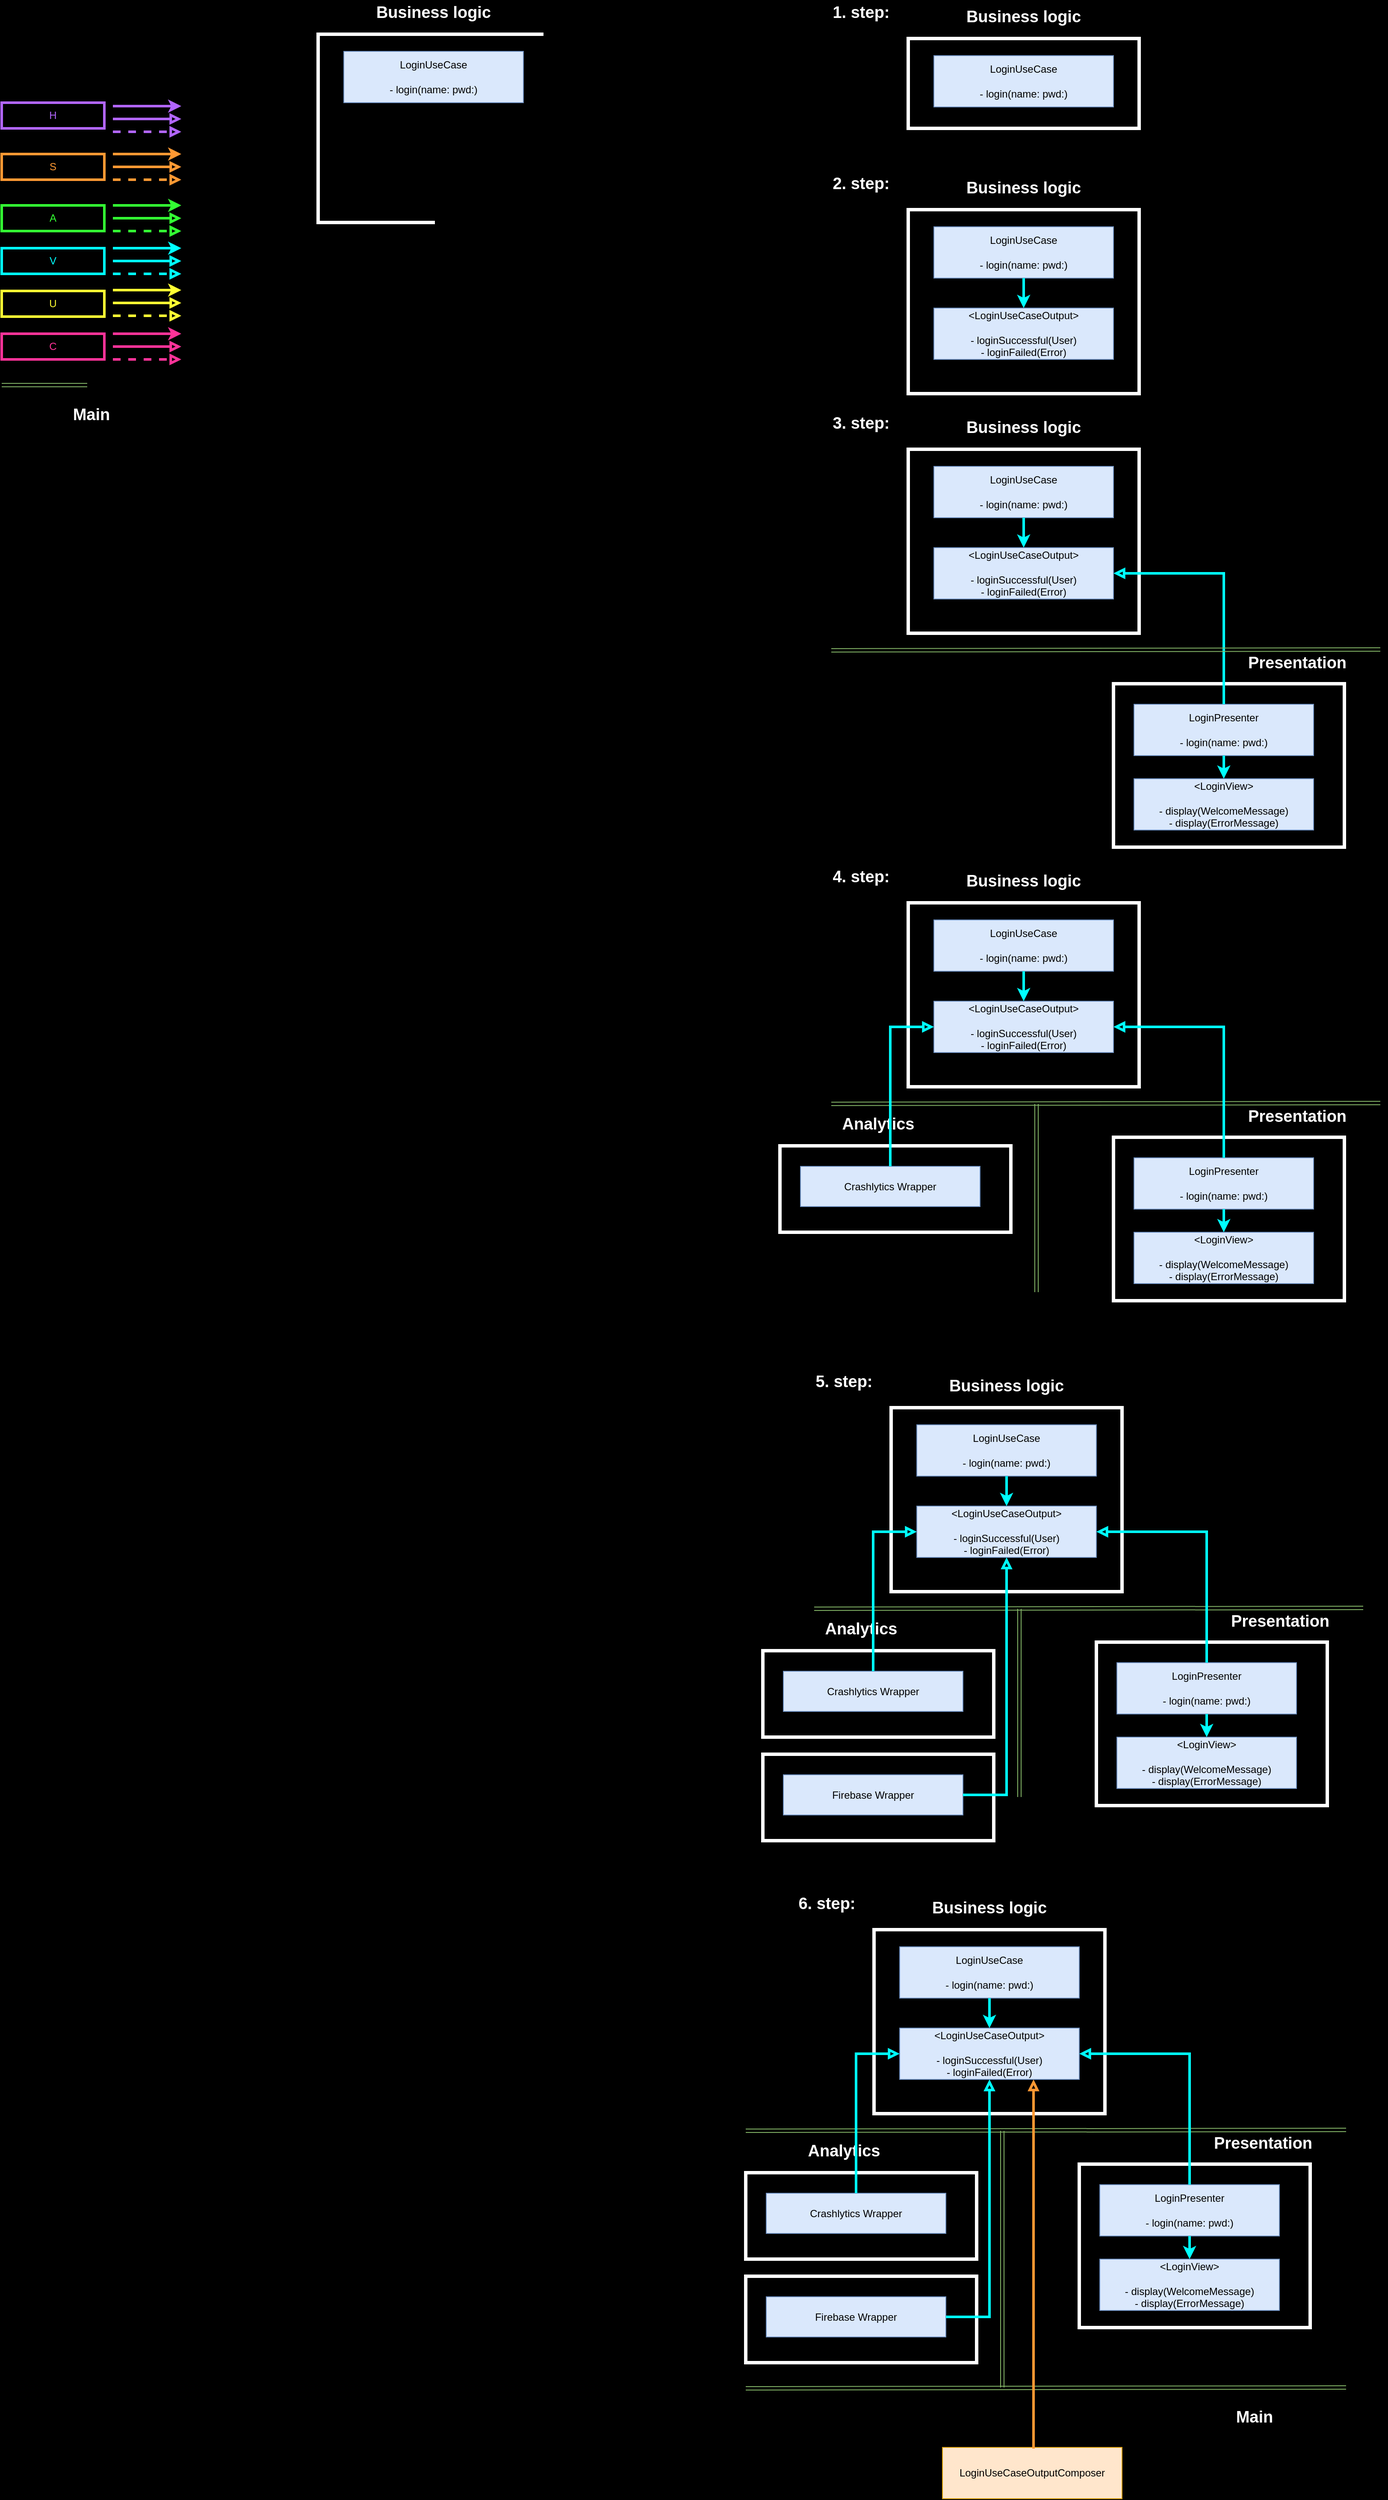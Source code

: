 <mxfile version="21.2.8" type="device">
  <diagram name="Page-1" id="p9Xr8Bs5RavKunQcJeHk">
    <mxGraphModel dx="1114" dy="824" grid="1" gridSize="10" guides="1" tooltips="1" connect="1" arrows="1" fold="1" page="1" pageScale="1" pageWidth="827" pageHeight="1169" background="#000000" math="0" shadow="0">
      <root>
        <mxCell id="0" />
        <mxCell id="1" parent="0" />
        <mxCell id="gak6R53uiBGcrEp-8AcX-33" value="" style="whiteSpace=wrap;html=1;fillColor=none;strokeWidth=4;perimeterSpacing=4;strokeColor=#FFFFFF;" vertex="1" parent="1">
          <mxGeometry x="1310" y="839" width="270" height="191" as="geometry" />
        </mxCell>
        <mxCell id="gak6R53uiBGcrEp-8AcX-6" value="" style="whiteSpace=wrap;html=1;fillColor=none;strokeWidth=4;perimeterSpacing=4;strokeColor=#FFFFFF;" vertex="1" parent="1">
          <mxGeometry x="380" y="80" width="270" height="220" as="geometry" />
        </mxCell>
        <mxCell id="S1yOB-N_xLEekHiNZMVO-1" value="&lt;font color=&quot;#33ff33&quot;&gt;A&lt;/font&gt;" style="rounded=0;whiteSpace=wrap;html=1;fillColor=none;strokeWidth=3;strokeColor=#33FF33;" parent="1" vertex="1">
          <mxGeometry x="10" y="280" width="120" height="30" as="geometry" />
        </mxCell>
        <mxCell id="S1yOB-N_xLEekHiNZMVO-2" value="&lt;font&gt;H&lt;/font&gt;" style="rounded=0;whiteSpace=wrap;html=1;fillColor=none;strokeWidth=3;strokeColor=#B266FF;fontColor=#B266FF;" parent="1" vertex="1">
          <mxGeometry x="10" y="160" width="120" height="30" as="geometry" />
        </mxCell>
        <mxCell id="S1yOB-N_xLEekHiNZMVO-3" value="&lt;font&gt;S&lt;/font&gt;" style="rounded=0;whiteSpace=wrap;html=1;fillColor=none;strokeWidth=3;strokeColor=#FF9933;fontColor=#FF9933;" parent="1" vertex="1">
          <mxGeometry x="10" y="220" width="120" height="30" as="geometry" />
        </mxCell>
        <mxCell id="S1yOB-N_xLEekHiNZMVO-4" value="&lt;font&gt;V&lt;/font&gt;" style="rounded=0;whiteSpace=wrap;html=1;fillColor=none;strokeWidth=3;strokeColor=#00FFFF;fontColor=#00FFFF;" parent="1" vertex="1">
          <mxGeometry x="10" y="330" width="120" height="30" as="geometry" />
        </mxCell>
        <mxCell id="S1yOB-N_xLEekHiNZMVO-5" value="&lt;font color=&quot;#ffff33&quot;&gt;U&lt;/font&gt;" style="rounded=0;whiteSpace=wrap;html=1;fillColor=none;strokeWidth=3;strokeColor=#FFFF33;fontColor=#00FFFF;" parent="1" vertex="1">
          <mxGeometry x="10" y="380" width="120" height="30" as="geometry" />
        </mxCell>
        <mxCell id="S1yOB-N_xLEekHiNZMVO-6" value="&lt;font color=&quot;#ff3399&quot;&gt;C&lt;/font&gt;" style="rounded=0;whiteSpace=wrap;html=1;fillColor=none;strokeWidth=3;strokeColor=#FF3399;fontColor=#00FFFF;" parent="1" vertex="1">
          <mxGeometry x="10" y="430" width="120" height="30" as="geometry" />
        </mxCell>
        <mxCell id="S1yOB-N_xLEekHiNZMVO-7" style="edgeStyle=orthogonalEdgeStyle;rounded=0;orthogonalLoop=1;jettySize=auto;html=1;entryX=0;entryY=0.5;entryDx=0;entryDy=0;strokeColor=#B266FF;strokeWidth=3;" parent="1" edge="1">
          <mxGeometry relative="1" as="geometry">
            <mxPoint x="140" y="164" as="sourcePoint" />
            <mxPoint x="220" y="164" as="targetPoint" />
          </mxGeometry>
        </mxCell>
        <mxCell id="S1yOB-N_xLEekHiNZMVO-8" style="edgeStyle=orthogonalEdgeStyle;rounded=0;orthogonalLoop=1;jettySize=auto;html=1;entryX=0;entryY=0.5;entryDx=0;entryDy=0;strokeColor=#B266FF;strokeWidth=3;endArrow=block;endFill=0;" parent="1" edge="1">
          <mxGeometry relative="1" as="geometry">
            <mxPoint x="140" y="179" as="sourcePoint" />
            <mxPoint x="220" y="179" as="targetPoint" />
          </mxGeometry>
        </mxCell>
        <mxCell id="S1yOB-N_xLEekHiNZMVO-9" style="edgeStyle=orthogonalEdgeStyle;rounded=0;orthogonalLoop=1;jettySize=auto;html=1;entryX=0;entryY=0.5;entryDx=0;entryDy=0;strokeColor=#B266FF;strokeWidth=3;endArrow=block;endFill=0;dashed=1;" parent="1" edge="1">
          <mxGeometry relative="1" as="geometry">
            <mxPoint x="140" y="194" as="sourcePoint" />
            <mxPoint x="220" y="194" as="targetPoint" />
          </mxGeometry>
        </mxCell>
        <mxCell id="S1yOB-N_xLEekHiNZMVO-10" style="edgeStyle=orthogonalEdgeStyle;rounded=0;orthogonalLoop=1;jettySize=auto;html=1;entryX=0;entryY=0.5;entryDx=0;entryDy=0;strokeColor=#FF9933;strokeWidth=3;" parent="1" edge="1">
          <mxGeometry relative="1" as="geometry">
            <mxPoint x="140" y="220" as="sourcePoint" />
            <mxPoint x="220" y="220" as="targetPoint" />
          </mxGeometry>
        </mxCell>
        <mxCell id="S1yOB-N_xLEekHiNZMVO-11" style="edgeStyle=orthogonalEdgeStyle;rounded=0;orthogonalLoop=1;jettySize=auto;html=1;entryX=0;entryY=0.5;entryDx=0;entryDy=0;strokeColor=#FF9933;strokeWidth=3;endArrow=block;endFill=0;" parent="1" edge="1">
          <mxGeometry relative="1" as="geometry">
            <mxPoint x="140" y="235" as="sourcePoint" />
            <mxPoint x="220" y="235" as="targetPoint" />
          </mxGeometry>
        </mxCell>
        <mxCell id="S1yOB-N_xLEekHiNZMVO-12" style="edgeStyle=orthogonalEdgeStyle;rounded=0;orthogonalLoop=1;jettySize=auto;html=1;entryX=0;entryY=0.5;entryDx=0;entryDy=0;strokeColor=#FF9933;strokeWidth=3;endArrow=block;endFill=0;dashed=1;" parent="1" edge="1">
          <mxGeometry relative="1" as="geometry">
            <mxPoint x="140" y="250" as="sourcePoint" />
            <mxPoint x="220" y="250" as="targetPoint" />
          </mxGeometry>
        </mxCell>
        <mxCell id="S1yOB-N_xLEekHiNZMVO-13" style="edgeStyle=orthogonalEdgeStyle;rounded=0;orthogonalLoop=1;jettySize=auto;html=1;entryX=0;entryY=0.5;entryDx=0;entryDy=0;strokeColor=#33FF33;strokeWidth=3;" parent="1" edge="1">
          <mxGeometry relative="1" as="geometry">
            <mxPoint x="140" y="280" as="sourcePoint" />
            <mxPoint x="220" y="280" as="targetPoint" />
          </mxGeometry>
        </mxCell>
        <mxCell id="S1yOB-N_xLEekHiNZMVO-14" style="edgeStyle=orthogonalEdgeStyle;rounded=0;orthogonalLoop=1;jettySize=auto;html=1;entryX=0;entryY=0.5;entryDx=0;entryDy=0;strokeColor=#33FF33;strokeWidth=3;endArrow=block;endFill=0;" parent="1" edge="1">
          <mxGeometry relative="1" as="geometry">
            <mxPoint x="140" y="295" as="sourcePoint" />
            <mxPoint x="220" y="295" as="targetPoint" />
          </mxGeometry>
        </mxCell>
        <mxCell id="S1yOB-N_xLEekHiNZMVO-15" style="edgeStyle=orthogonalEdgeStyle;rounded=0;orthogonalLoop=1;jettySize=auto;html=1;entryX=0;entryY=0.5;entryDx=0;entryDy=0;strokeColor=#33FF33;strokeWidth=3;endArrow=block;endFill=0;dashed=1;" parent="1" edge="1">
          <mxGeometry relative="1" as="geometry">
            <mxPoint x="140" y="310" as="sourcePoint" />
            <mxPoint x="220" y="310" as="targetPoint" />
          </mxGeometry>
        </mxCell>
        <mxCell id="S1yOB-N_xLEekHiNZMVO-16" style="edgeStyle=orthogonalEdgeStyle;rounded=0;orthogonalLoop=1;jettySize=auto;html=1;entryX=0;entryY=0.5;entryDx=0;entryDy=0;strokeColor=#00FFFF;strokeWidth=3;" parent="1" edge="1">
          <mxGeometry relative="1" as="geometry">
            <mxPoint x="140" y="330" as="sourcePoint" />
            <mxPoint x="220" y="330" as="targetPoint" />
          </mxGeometry>
        </mxCell>
        <mxCell id="S1yOB-N_xLEekHiNZMVO-17" style="edgeStyle=orthogonalEdgeStyle;rounded=0;orthogonalLoop=1;jettySize=auto;html=1;entryX=0;entryY=0.5;entryDx=0;entryDy=0;strokeColor=#00FFFF;strokeWidth=3;endArrow=block;endFill=0;" parent="1" edge="1">
          <mxGeometry relative="1" as="geometry">
            <mxPoint x="140" y="345" as="sourcePoint" />
            <mxPoint x="220" y="345" as="targetPoint" />
          </mxGeometry>
        </mxCell>
        <mxCell id="S1yOB-N_xLEekHiNZMVO-18" style="edgeStyle=orthogonalEdgeStyle;rounded=0;orthogonalLoop=1;jettySize=auto;html=1;entryX=0;entryY=0.5;entryDx=0;entryDy=0;strokeColor=#00FFFF;strokeWidth=3;endArrow=block;endFill=0;dashed=1;" parent="1" edge="1">
          <mxGeometry relative="1" as="geometry">
            <mxPoint x="140" y="360" as="sourcePoint" />
            <mxPoint x="220" y="360" as="targetPoint" />
          </mxGeometry>
        </mxCell>
        <mxCell id="S1yOB-N_xLEekHiNZMVO-19" style="edgeStyle=orthogonalEdgeStyle;rounded=0;orthogonalLoop=1;jettySize=auto;html=1;entryX=0;entryY=0.5;entryDx=0;entryDy=0;strokeColor=#FFFF33;strokeWidth=3;" parent="1" edge="1">
          <mxGeometry relative="1" as="geometry">
            <mxPoint x="140" y="379" as="sourcePoint" />
            <mxPoint x="220" y="379" as="targetPoint" />
          </mxGeometry>
        </mxCell>
        <mxCell id="S1yOB-N_xLEekHiNZMVO-20" style="edgeStyle=orthogonalEdgeStyle;rounded=0;orthogonalLoop=1;jettySize=auto;html=1;entryX=0;entryY=0.5;entryDx=0;entryDy=0;strokeColor=#FFFF33;strokeWidth=3;endArrow=block;endFill=0;" parent="1" edge="1">
          <mxGeometry relative="1" as="geometry">
            <mxPoint x="140" y="394" as="sourcePoint" />
            <mxPoint x="220" y="394" as="targetPoint" />
          </mxGeometry>
        </mxCell>
        <mxCell id="S1yOB-N_xLEekHiNZMVO-21" style="edgeStyle=orthogonalEdgeStyle;rounded=0;orthogonalLoop=1;jettySize=auto;html=1;entryX=0;entryY=0.5;entryDx=0;entryDy=0;strokeColor=#FFFF33;strokeWidth=3;endArrow=block;endFill=0;dashed=1;" parent="1" edge="1">
          <mxGeometry relative="1" as="geometry">
            <mxPoint x="140" y="409" as="sourcePoint" />
            <mxPoint x="220" y="409" as="targetPoint" />
          </mxGeometry>
        </mxCell>
        <mxCell id="S1yOB-N_xLEekHiNZMVO-22" style="edgeStyle=orthogonalEdgeStyle;rounded=0;orthogonalLoop=1;jettySize=auto;html=1;entryX=0;entryY=0.5;entryDx=0;entryDy=0;strokeColor=#FF3399;strokeWidth=3;" parent="1" edge="1">
          <mxGeometry relative="1" as="geometry">
            <mxPoint x="140" y="430" as="sourcePoint" />
            <mxPoint x="220" y="430" as="targetPoint" />
          </mxGeometry>
        </mxCell>
        <mxCell id="S1yOB-N_xLEekHiNZMVO-23" style="edgeStyle=orthogonalEdgeStyle;rounded=0;orthogonalLoop=1;jettySize=auto;html=1;entryX=0;entryY=0.5;entryDx=0;entryDy=0;strokeColor=#FF3399;strokeWidth=3;endArrow=block;endFill=0;" parent="1" edge="1">
          <mxGeometry relative="1" as="geometry">
            <mxPoint x="140" y="445" as="sourcePoint" />
            <mxPoint x="220" y="445" as="targetPoint" />
          </mxGeometry>
        </mxCell>
        <mxCell id="S1yOB-N_xLEekHiNZMVO-24" style="edgeStyle=orthogonalEdgeStyle;rounded=0;orthogonalLoop=1;jettySize=auto;html=1;entryX=0;entryY=0.5;entryDx=0;entryDy=0;strokeColor=#FF3399;strokeWidth=3;endArrow=block;endFill=0;dashed=1;" parent="1" edge="1">
          <mxGeometry relative="1" as="geometry">
            <mxPoint x="140" y="460" as="sourcePoint" />
            <mxPoint x="220" y="460" as="targetPoint" />
          </mxGeometry>
        </mxCell>
        <mxCell id="gak6R53uiBGcrEp-8AcX-4" value="" style="shape=link;html=1;rounded=0;strokeColor=#82b366;fillColor=#d5e8d4;" edge="1" parent="1">
          <mxGeometry width="100" relative="1" as="geometry">
            <mxPoint x="10" y="490" as="sourcePoint" />
            <mxPoint x="110" y="490" as="targetPoint" />
          </mxGeometry>
        </mxCell>
        <mxCell id="gak6R53uiBGcrEp-8AcX-5" value="&lt;font size=&quot;1&quot; color=&quot;#ffffff&quot;&gt;&lt;b style=&quot;font-size: 19px;&quot;&gt;Business logic&lt;/b&gt;&lt;/font&gt;" style="text;strokeColor=none;align=center;fillColor=none;html=1;verticalAlign=middle;whiteSpace=wrap;rounded=0;" vertex="1" parent="1">
          <mxGeometry x="410" y="40" width="210" height="30" as="geometry" />
        </mxCell>
        <mxCell id="gak6R53uiBGcrEp-8AcX-7" value="&lt;font size=&quot;1&quot; color=&quot;#ffffff&quot;&gt;&lt;b style=&quot;font-size: 19px;&quot;&gt;Main&lt;/b&gt;&lt;/font&gt;" style="text;strokeColor=none;align=center;fillColor=none;html=1;verticalAlign=middle;whiteSpace=wrap;rounded=0;" vertex="1" parent="1">
          <mxGeometry x="10" y="510" width="210" height="30" as="geometry" />
        </mxCell>
        <mxCell id="gak6R53uiBGcrEp-8AcX-8" value="&lt;font size=&quot;1&quot; color=&quot;#ffffff&quot;&gt;&lt;b style=&quot;font-size: 19px;&quot;&gt;Presentation&lt;/b&gt;&lt;/font&gt;" style="text;strokeColor=none;align=center;fillColor=none;html=1;verticalAlign=middle;whiteSpace=wrap;rounded=0;" vertex="1" parent="1">
          <mxGeometry x="1420" y="800" width="210" height="30" as="geometry" />
        </mxCell>
        <mxCell id="gak6R53uiBGcrEp-8AcX-9" value="&lt;font size=&quot;1&quot; color=&quot;#ffffff&quot;&gt;&lt;b style=&quot;font-size: 19px;&quot;&gt;Analytics&lt;/b&gt;&lt;/font&gt;" style="text;strokeColor=none;align=center;fillColor=none;html=1;verticalAlign=middle;whiteSpace=wrap;rounded=0;" vertex="1" parent="1">
          <mxGeometry x="930" y="1339" width="210" height="30" as="geometry" />
        </mxCell>
        <mxCell id="gak6R53uiBGcrEp-8AcX-12" value="LoginUseCase&lt;br&gt;&lt;br&gt;- login(name: pwd:)" style="whiteSpace=wrap;html=1;fillColor=#dae8fc;strokeColor=#6c8ebf;" vertex="1" parent="1">
          <mxGeometry x="410" y="100" width="210" height="60" as="geometry" />
        </mxCell>
        <mxCell id="gak6R53uiBGcrEp-8AcX-13" value="&lt;font size=&quot;1&quot; color=&quot;#ffffff&quot;&gt;&lt;b style=&quot;font-size: 19px;&quot;&gt;1. step:&lt;/b&gt;&lt;/font&gt;" style="text;strokeColor=none;align=center;fillColor=none;html=1;verticalAlign=middle;whiteSpace=wrap;rounded=0;" vertex="1" parent="1">
          <mxGeometry x="910" y="40" width="210" height="30" as="geometry" />
        </mxCell>
        <mxCell id="gak6R53uiBGcrEp-8AcX-14" value="" style="whiteSpace=wrap;html=1;fillColor=none;strokeWidth=4;perimeterSpacing=4;strokeColor=#FFFFFF;" vertex="1" parent="1">
          <mxGeometry x="1070" y="85" width="270" height="105" as="geometry" />
        </mxCell>
        <mxCell id="gak6R53uiBGcrEp-8AcX-15" value="&lt;font size=&quot;1&quot; color=&quot;#ffffff&quot;&gt;&lt;b style=&quot;font-size: 19px;&quot;&gt;Business logic&lt;/b&gt;&lt;/font&gt;" style="text;strokeColor=none;align=center;fillColor=none;html=1;verticalAlign=middle;whiteSpace=wrap;rounded=0;" vertex="1" parent="1">
          <mxGeometry x="1100" y="45" width="210" height="30" as="geometry" />
        </mxCell>
        <mxCell id="gak6R53uiBGcrEp-8AcX-16" value="LoginUseCase&lt;br&gt;&lt;br&gt;- login(name: pwd:)" style="whiteSpace=wrap;html=1;fillColor=#dae8fc;strokeColor=#6c8ebf;" vertex="1" parent="1">
          <mxGeometry x="1100" y="105" width="210" height="60" as="geometry" />
        </mxCell>
        <mxCell id="gak6R53uiBGcrEp-8AcX-17" value="&lt;font size=&quot;1&quot; color=&quot;#ffffff&quot;&gt;&lt;b style=&quot;font-size: 19px;&quot;&gt;2. step:&lt;/b&gt;&lt;/font&gt;" style="text;strokeColor=none;align=center;fillColor=none;html=1;verticalAlign=middle;whiteSpace=wrap;rounded=0;" vertex="1" parent="1">
          <mxGeometry x="910" y="240" width="210" height="30" as="geometry" />
        </mxCell>
        <mxCell id="gak6R53uiBGcrEp-8AcX-18" value="" style="whiteSpace=wrap;html=1;fillColor=none;strokeWidth=4;perimeterSpacing=4;strokeColor=#FFFFFF;" vertex="1" parent="1">
          <mxGeometry x="1070" y="285" width="270" height="215" as="geometry" />
        </mxCell>
        <mxCell id="gak6R53uiBGcrEp-8AcX-19" value="&lt;font size=&quot;1&quot; color=&quot;#ffffff&quot;&gt;&lt;b style=&quot;font-size: 19px;&quot;&gt;Business logic&lt;/b&gt;&lt;/font&gt;" style="text;strokeColor=none;align=center;fillColor=none;html=1;verticalAlign=middle;whiteSpace=wrap;rounded=0;" vertex="1" parent="1">
          <mxGeometry x="1100" y="245" width="210" height="30" as="geometry" />
        </mxCell>
        <mxCell id="gak6R53uiBGcrEp-8AcX-20" value="LoginUseCase&lt;br&gt;&lt;br&gt;- login(name: pwd:)" style="whiteSpace=wrap;html=1;fillColor=#dae8fc;strokeColor=#6c8ebf;" vertex="1" parent="1">
          <mxGeometry x="1100" y="305" width="210" height="60" as="geometry" />
        </mxCell>
        <mxCell id="gak6R53uiBGcrEp-8AcX-21" value="&amp;lt;LoginUseCaseOutput&amp;gt;&lt;br&gt;&lt;br&gt;- loginSuccessful(User)&lt;br&gt;- loginFailed(Error)" style="whiteSpace=wrap;html=1;fillColor=#dae8fc;strokeColor=#6c8ebf;" vertex="1" parent="1">
          <mxGeometry x="1100" y="400" width="210" height="60" as="geometry" />
        </mxCell>
        <mxCell id="gak6R53uiBGcrEp-8AcX-23" style="edgeStyle=orthogonalEdgeStyle;rounded=0;orthogonalLoop=1;jettySize=auto;html=1;strokeColor=#00FFFF;strokeWidth=3;entryX=0.5;entryY=0;entryDx=0;entryDy=0;exitX=0.5;exitY=1;exitDx=0;exitDy=0;" edge="1" parent="1" source="gak6R53uiBGcrEp-8AcX-20" target="gak6R53uiBGcrEp-8AcX-21">
          <mxGeometry relative="1" as="geometry">
            <mxPoint x="930" y="380" as="sourcePoint" />
            <mxPoint x="1042" y="360" as="targetPoint" />
            <Array as="points">
              <mxPoint x="1205" y="370" />
              <mxPoint x="1205" y="370" />
            </Array>
          </mxGeometry>
        </mxCell>
        <mxCell id="gak6R53uiBGcrEp-8AcX-25" value="&lt;font size=&quot;1&quot; color=&quot;#ffffff&quot;&gt;&lt;b style=&quot;font-size: 19px;&quot;&gt;3. step:&lt;/b&gt;&lt;/font&gt;" style="text;strokeColor=none;align=center;fillColor=none;html=1;verticalAlign=middle;whiteSpace=wrap;rounded=0;" vertex="1" parent="1">
          <mxGeometry x="910" y="520" width="210" height="30" as="geometry" />
        </mxCell>
        <mxCell id="gak6R53uiBGcrEp-8AcX-26" value="" style="whiteSpace=wrap;html=1;fillColor=none;strokeWidth=4;perimeterSpacing=4;strokeColor=#FFFFFF;" vertex="1" parent="1">
          <mxGeometry x="1070" y="565" width="270" height="215" as="geometry" />
        </mxCell>
        <mxCell id="gak6R53uiBGcrEp-8AcX-27" value="&lt;font size=&quot;1&quot; color=&quot;#ffffff&quot;&gt;&lt;b style=&quot;font-size: 19px;&quot;&gt;Business logic&lt;/b&gt;&lt;/font&gt;" style="text;strokeColor=none;align=center;fillColor=none;html=1;verticalAlign=middle;whiteSpace=wrap;rounded=0;" vertex="1" parent="1">
          <mxGeometry x="1100" y="525" width="210" height="30" as="geometry" />
        </mxCell>
        <mxCell id="gak6R53uiBGcrEp-8AcX-28" value="LoginUseCase&lt;br&gt;&lt;br&gt;- login(name: pwd:)" style="whiteSpace=wrap;html=1;fillColor=#dae8fc;strokeColor=#6c8ebf;" vertex="1" parent="1">
          <mxGeometry x="1100" y="585" width="210" height="60" as="geometry" />
        </mxCell>
        <mxCell id="gak6R53uiBGcrEp-8AcX-29" value="&amp;lt;LoginUseCaseOutput&amp;gt;&lt;br&gt;&lt;br&gt;- loginSuccessful(User)&lt;br&gt;- loginFailed(Error)" style="whiteSpace=wrap;html=1;fillColor=#dae8fc;strokeColor=#6c8ebf;" vertex="1" parent="1">
          <mxGeometry x="1100" y="680" width="210" height="60" as="geometry" />
        </mxCell>
        <mxCell id="gak6R53uiBGcrEp-8AcX-30" style="edgeStyle=orthogonalEdgeStyle;rounded=0;orthogonalLoop=1;jettySize=auto;html=1;strokeColor=#00FFFF;strokeWidth=3;entryX=0.5;entryY=0;entryDx=0;entryDy=0;exitX=0.5;exitY=1;exitDx=0;exitDy=0;" edge="1" parent="1" source="gak6R53uiBGcrEp-8AcX-28" target="gak6R53uiBGcrEp-8AcX-29">
          <mxGeometry relative="1" as="geometry">
            <mxPoint x="930" y="660" as="sourcePoint" />
            <mxPoint x="1042" y="640" as="targetPoint" />
            <Array as="points">
              <mxPoint x="1205" y="650" />
              <mxPoint x="1205" y="650" />
            </Array>
          </mxGeometry>
        </mxCell>
        <mxCell id="gak6R53uiBGcrEp-8AcX-35" value="" style="edgeStyle=orthogonalEdgeStyle;rounded=0;orthogonalLoop=1;jettySize=auto;html=1;" edge="1" parent="1" source="gak6R53uiBGcrEp-8AcX-31" target="gak6R53uiBGcrEp-8AcX-34">
          <mxGeometry relative="1" as="geometry" />
        </mxCell>
        <mxCell id="gak6R53uiBGcrEp-8AcX-31" value="LoginPresenter&lt;br&gt;&lt;br&gt;- login(name: pwd:)" style="whiteSpace=wrap;html=1;fillColor=#dae8fc;strokeColor=#6c8ebf;" vertex="1" parent="1">
          <mxGeometry x="1334" y="863" width="210" height="60" as="geometry" />
        </mxCell>
        <mxCell id="gak6R53uiBGcrEp-8AcX-32" style="edgeStyle=orthogonalEdgeStyle;rounded=0;orthogonalLoop=1;jettySize=auto;html=1;strokeColor=#00FFFF;strokeWidth=3;entryX=1;entryY=0.5;entryDx=0;entryDy=0;exitX=0.5;exitY=0;exitDx=0;exitDy=0;endArrow=block;endFill=0;" edge="1" parent="1" source="gak6R53uiBGcrEp-8AcX-31" target="gak6R53uiBGcrEp-8AcX-29">
          <mxGeometry relative="1" as="geometry">
            <mxPoint x="1420" y="750" as="sourcePoint" />
            <mxPoint x="1366" y="690" as="targetPoint" />
            <Array as="points">
              <mxPoint x="1439" y="710" />
            </Array>
          </mxGeometry>
        </mxCell>
        <mxCell id="gak6R53uiBGcrEp-8AcX-34" value="&amp;lt;LoginView&amp;gt;&lt;br&gt;&lt;br&gt;- display(WelcomeMessage)&lt;br&gt;- display(ErrorMessage)" style="whiteSpace=wrap;html=1;fillColor=#dae8fc;strokeColor=#6c8ebf;" vertex="1" parent="1">
          <mxGeometry x="1334" y="950" width="210" height="60" as="geometry" />
        </mxCell>
        <mxCell id="gak6R53uiBGcrEp-8AcX-36" style="edgeStyle=orthogonalEdgeStyle;rounded=0;orthogonalLoop=1;jettySize=auto;html=1;strokeColor=#00FFFF;strokeWidth=3;entryX=0.5;entryY=0;entryDx=0;entryDy=0;exitX=0.5;exitY=1;exitDx=0;exitDy=0;" edge="1" parent="1" source="gak6R53uiBGcrEp-8AcX-31" target="gak6R53uiBGcrEp-8AcX-34">
          <mxGeometry relative="1" as="geometry">
            <mxPoint x="1215" y="655" as="sourcePoint" />
            <mxPoint x="1215" y="690" as="targetPoint" />
            <Array as="points">
              <mxPoint x="1439" y="930" />
              <mxPoint x="1439" y="930" />
            </Array>
          </mxGeometry>
        </mxCell>
        <mxCell id="gak6R53uiBGcrEp-8AcX-37" value="" style="shape=link;html=1;rounded=0;strokeColor=#82b366;fillColor=#d5e8d4;entryX=0.962;entryY=-0.033;entryDx=0;entryDy=0;entryPerimeter=0;" edge="1" parent="1" target="gak6R53uiBGcrEp-8AcX-8">
          <mxGeometry width="100" relative="1" as="geometry">
            <mxPoint x="980" y="800" as="sourcePoint" />
            <mxPoint x="1520" y="800" as="targetPoint" />
          </mxGeometry>
        </mxCell>
        <mxCell id="gak6R53uiBGcrEp-8AcX-39" value="" style="whiteSpace=wrap;html=1;fillColor=none;strokeWidth=4;perimeterSpacing=4;strokeColor=#FFFFFF;" vertex="1" parent="1">
          <mxGeometry x="1310" y="1369" width="270" height="191" as="geometry" />
        </mxCell>
        <mxCell id="gak6R53uiBGcrEp-8AcX-40" value="&lt;font size=&quot;1&quot; color=&quot;#ffffff&quot;&gt;&lt;b style=&quot;font-size: 19px;&quot;&gt;Presentation&lt;/b&gt;&lt;/font&gt;" style="text;strokeColor=none;align=center;fillColor=none;html=1;verticalAlign=middle;whiteSpace=wrap;rounded=0;" vertex="1" parent="1">
          <mxGeometry x="1420" y="1330" width="210" height="30" as="geometry" />
        </mxCell>
        <mxCell id="gak6R53uiBGcrEp-8AcX-41" value="&lt;font size=&quot;1&quot; color=&quot;#ffffff&quot;&gt;&lt;b style=&quot;font-size: 19px;&quot;&gt;4. step:&lt;/b&gt;&lt;/font&gt;" style="text;strokeColor=none;align=center;fillColor=none;html=1;verticalAlign=middle;whiteSpace=wrap;rounded=0;" vertex="1" parent="1">
          <mxGeometry x="910" y="1050" width="210" height="30" as="geometry" />
        </mxCell>
        <mxCell id="gak6R53uiBGcrEp-8AcX-42" value="" style="whiteSpace=wrap;html=1;fillColor=none;strokeWidth=4;perimeterSpacing=4;strokeColor=#FFFFFF;" vertex="1" parent="1">
          <mxGeometry x="1070" y="1095" width="270" height="215" as="geometry" />
        </mxCell>
        <mxCell id="gak6R53uiBGcrEp-8AcX-43" value="&lt;font size=&quot;1&quot; color=&quot;#ffffff&quot;&gt;&lt;b style=&quot;font-size: 19px;&quot;&gt;Business logic&lt;/b&gt;&lt;/font&gt;" style="text;strokeColor=none;align=center;fillColor=none;html=1;verticalAlign=middle;whiteSpace=wrap;rounded=0;" vertex="1" parent="1">
          <mxGeometry x="1100" y="1055" width="210" height="30" as="geometry" />
        </mxCell>
        <mxCell id="gak6R53uiBGcrEp-8AcX-44" value="LoginUseCase&lt;br&gt;&lt;br&gt;- login(name: pwd:)" style="whiteSpace=wrap;html=1;fillColor=#dae8fc;strokeColor=#6c8ebf;" vertex="1" parent="1">
          <mxGeometry x="1100" y="1115" width="210" height="60" as="geometry" />
        </mxCell>
        <mxCell id="gak6R53uiBGcrEp-8AcX-45" value="&amp;lt;LoginUseCaseOutput&amp;gt;&lt;br&gt;&lt;br&gt;- loginSuccessful(User)&lt;br&gt;- loginFailed(Error)" style="whiteSpace=wrap;html=1;fillColor=#dae8fc;strokeColor=#6c8ebf;" vertex="1" parent="1">
          <mxGeometry x="1100" y="1210" width="210" height="60" as="geometry" />
        </mxCell>
        <mxCell id="gak6R53uiBGcrEp-8AcX-46" style="edgeStyle=orthogonalEdgeStyle;rounded=0;orthogonalLoop=1;jettySize=auto;html=1;strokeColor=#00FFFF;strokeWidth=3;entryX=0.5;entryY=0;entryDx=0;entryDy=0;exitX=0.5;exitY=1;exitDx=0;exitDy=0;" edge="1" parent="1" source="gak6R53uiBGcrEp-8AcX-44" target="gak6R53uiBGcrEp-8AcX-45">
          <mxGeometry relative="1" as="geometry">
            <mxPoint x="930" y="1190" as="sourcePoint" />
            <mxPoint x="1042" y="1170" as="targetPoint" />
            <Array as="points">
              <mxPoint x="1205" y="1180" />
              <mxPoint x="1205" y="1180" />
            </Array>
          </mxGeometry>
        </mxCell>
        <mxCell id="gak6R53uiBGcrEp-8AcX-47" value="" style="edgeStyle=orthogonalEdgeStyle;rounded=0;orthogonalLoop=1;jettySize=auto;html=1;" edge="1" parent="1" source="gak6R53uiBGcrEp-8AcX-48" target="gak6R53uiBGcrEp-8AcX-50">
          <mxGeometry relative="1" as="geometry" />
        </mxCell>
        <mxCell id="gak6R53uiBGcrEp-8AcX-48" value="LoginPresenter&lt;br&gt;&lt;br&gt;- login(name: pwd:)" style="whiteSpace=wrap;html=1;fillColor=#dae8fc;strokeColor=#6c8ebf;" vertex="1" parent="1">
          <mxGeometry x="1334" y="1393" width="210" height="60" as="geometry" />
        </mxCell>
        <mxCell id="gak6R53uiBGcrEp-8AcX-50" value="&amp;lt;LoginView&amp;gt;&lt;br&gt;&lt;br&gt;- display(WelcomeMessage)&lt;br&gt;- display(ErrorMessage)" style="whiteSpace=wrap;html=1;fillColor=#dae8fc;strokeColor=#6c8ebf;" vertex="1" parent="1">
          <mxGeometry x="1334" y="1480" width="210" height="60" as="geometry" />
        </mxCell>
        <mxCell id="gak6R53uiBGcrEp-8AcX-51" style="edgeStyle=orthogonalEdgeStyle;rounded=0;orthogonalLoop=1;jettySize=auto;html=1;strokeColor=#00FFFF;strokeWidth=3;entryX=0.5;entryY=0;entryDx=0;entryDy=0;exitX=0.5;exitY=1;exitDx=0;exitDy=0;" edge="1" parent="1" source="gak6R53uiBGcrEp-8AcX-48" target="gak6R53uiBGcrEp-8AcX-50">
          <mxGeometry relative="1" as="geometry">
            <mxPoint x="1215" y="1185" as="sourcePoint" />
            <mxPoint x="1215" y="1220" as="targetPoint" />
            <Array as="points">
              <mxPoint x="1439" y="1460" />
              <mxPoint x="1439" y="1460" />
            </Array>
          </mxGeometry>
        </mxCell>
        <mxCell id="gak6R53uiBGcrEp-8AcX-52" value="" style="shape=link;html=1;rounded=0;strokeColor=#82b366;fillColor=#d5e8d4;entryX=0.962;entryY=-0.033;entryDx=0;entryDy=0;entryPerimeter=0;" edge="1" parent="1" target="gak6R53uiBGcrEp-8AcX-40">
          <mxGeometry width="100" relative="1" as="geometry">
            <mxPoint x="980" y="1330" as="sourcePoint" />
            <mxPoint x="1520" y="1330" as="targetPoint" />
          </mxGeometry>
        </mxCell>
        <mxCell id="gak6R53uiBGcrEp-8AcX-53" value="" style="shape=link;html=1;rounded=0;strokeColor=#82b366;fillColor=#d5e8d4;" edge="1" parent="1">
          <mxGeometry width="100" relative="1" as="geometry">
            <mxPoint x="1220" y="1330" as="sourcePoint" />
            <mxPoint x="1220" y="1550" as="targetPoint" />
          </mxGeometry>
        </mxCell>
        <mxCell id="gak6R53uiBGcrEp-8AcX-55" value="" style="whiteSpace=wrap;html=1;fillColor=none;strokeWidth=4;perimeterSpacing=4;strokeColor=#FFFFFF;" vertex="1" parent="1">
          <mxGeometry x="920" y="1379" width="270" height="101" as="geometry" />
        </mxCell>
        <mxCell id="gak6R53uiBGcrEp-8AcX-56" value="Crashlytics Wrapper" style="whiteSpace=wrap;html=1;fillColor=#dae8fc;strokeColor=#6c8ebf;" vertex="1" parent="1">
          <mxGeometry x="944" y="1403" width="210" height="47" as="geometry" />
        </mxCell>
        <mxCell id="gak6R53uiBGcrEp-8AcX-59" style="edgeStyle=orthogonalEdgeStyle;rounded=0;orthogonalLoop=1;jettySize=auto;html=1;strokeColor=#00FFFF;strokeWidth=3;entryX=1;entryY=0.5;entryDx=0;entryDy=0;exitX=0.5;exitY=0;exitDx=0;exitDy=0;endArrow=block;endFill=0;" edge="1" parent="1">
          <mxGeometry relative="1" as="geometry">
            <mxPoint x="1439" y="1393" as="sourcePoint" />
            <mxPoint x="1310" y="1240" as="targetPoint" />
            <Array as="points">
              <mxPoint x="1439" y="1240" />
            </Array>
          </mxGeometry>
        </mxCell>
        <mxCell id="gak6R53uiBGcrEp-8AcX-60" style="edgeStyle=orthogonalEdgeStyle;rounded=0;orthogonalLoop=1;jettySize=auto;html=1;strokeColor=#00FFFF;strokeWidth=3;entryX=0;entryY=0.5;entryDx=0;entryDy=0;exitX=0.5;exitY=0;exitDx=0;exitDy=0;endArrow=block;endFill=0;" edge="1" parent="1" target="gak6R53uiBGcrEp-8AcX-45">
          <mxGeometry relative="1" as="geometry">
            <mxPoint x="1049" y="1403" as="sourcePoint" />
            <mxPoint x="920" y="1250" as="targetPoint" />
            <Array as="points">
              <mxPoint x="1049" y="1240" />
            </Array>
          </mxGeometry>
        </mxCell>
        <mxCell id="gak6R53uiBGcrEp-8AcX-62" value="&lt;font size=&quot;1&quot; color=&quot;#ffffff&quot;&gt;&lt;b style=&quot;font-size: 19px;&quot;&gt;Analytics&lt;/b&gt;&lt;/font&gt;" style="text;strokeColor=none;align=center;fillColor=none;html=1;verticalAlign=middle;whiteSpace=wrap;rounded=0;" vertex="1" parent="1">
          <mxGeometry x="910" y="1929" width="210" height="30" as="geometry" />
        </mxCell>
        <mxCell id="gak6R53uiBGcrEp-8AcX-63" value="" style="whiteSpace=wrap;html=1;fillColor=none;strokeWidth=4;perimeterSpacing=4;strokeColor=#FFFFFF;" vertex="1" parent="1">
          <mxGeometry x="1290" y="1959" width="270" height="191" as="geometry" />
        </mxCell>
        <mxCell id="gak6R53uiBGcrEp-8AcX-64" value="&lt;font size=&quot;1&quot; color=&quot;#ffffff&quot;&gt;&lt;b style=&quot;font-size: 19px;&quot;&gt;Presentation&lt;/b&gt;&lt;/font&gt;" style="text;strokeColor=none;align=center;fillColor=none;html=1;verticalAlign=middle;whiteSpace=wrap;rounded=0;" vertex="1" parent="1">
          <mxGeometry x="1400" y="1920" width="210" height="30" as="geometry" />
        </mxCell>
        <mxCell id="gak6R53uiBGcrEp-8AcX-65" value="&lt;font size=&quot;1&quot; color=&quot;#ffffff&quot;&gt;&lt;b style=&quot;font-size: 19px;&quot;&gt;5. step:&lt;/b&gt;&lt;/font&gt;" style="text;strokeColor=none;align=center;fillColor=none;html=1;verticalAlign=middle;whiteSpace=wrap;rounded=0;" vertex="1" parent="1">
          <mxGeometry x="890" y="1640" width="210" height="30" as="geometry" />
        </mxCell>
        <mxCell id="gak6R53uiBGcrEp-8AcX-66" value="" style="whiteSpace=wrap;html=1;fillColor=none;strokeWidth=4;perimeterSpacing=4;strokeColor=#FFFFFF;" vertex="1" parent="1">
          <mxGeometry x="1050" y="1685" width="270" height="215" as="geometry" />
        </mxCell>
        <mxCell id="gak6R53uiBGcrEp-8AcX-67" value="&lt;font size=&quot;1&quot; color=&quot;#ffffff&quot;&gt;&lt;b style=&quot;font-size: 19px;&quot;&gt;Business logic&lt;/b&gt;&lt;/font&gt;" style="text;strokeColor=none;align=center;fillColor=none;html=1;verticalAlign=middle;whiteSpace=wrap;rounded=0;" vertex="1" parent="1">
          <mxGeometry x="1080" y="1645" width="210" height="30" as="geometry" />
        </mxCell>
        <mxCell id="gak6R53uiBGcrEp-8AcX-68" value="LoginUseCase&lt;br&gt;&lt;br&gt;- login(name: pwd:)" style="whiteSpace=wrap;html=1;fillColor=#dae8fc;strokeColor=#6c8ebf;" vertex="1" parent="1">
          <mxGeometry x="1080" y="1705" width="210" height="60" as="geometry" />
        </mxCell>
        <mxCell id="gak6R53uiBGcrEp-8AcX-69" value="&amp;lt;LoginUseCaseOutput&amp;gt;&lt;br&gt;&lt;br&gt;- loginSuccessful(User)&lt;br&gt;- loginFailed(Error)" style="whiteSpace=wrap;html=1;fillColor=#dae8fc;strokeColor=#6c8ebf;" vertex="1" parent="1">
          <mxGeometry x="1080" y="1800" width="210" height="60" as="geometry" />
        </mxCell>
        <mxCell id="gak6R53uiBGcrEp-8AcX-70" style="edgeStyle=orthogonalEdgeStyle;rounded=0;orthogonalLoop=1;jettySize=auto;html=1;strokeColor=#00FFFF;strokeWidth=3;entryX=0.5;entryY=0;entryDx=0;entryDy=0;exitX=0.5;exitY=1;exitDx=0;exitDy=0;" edge="1" parent="1" source="gak6R53uiBGcrEp-8AcX-68" target="gak6R53uiBGcrEp-8AcX-69">
          <mxGeometry relative="1" as="geometry">
            <mxPoint x="910" y="1780" as="sourcePoint" />
            <mxPoint x="1022" y="1760" as="targetPoint" />
            <Array as="points">
              <mxPoint x="1185" y="1770" />
              <mxPoint x="1185" y="1770" />
            </Array>
          </mxGeometry>
        </mxCell>
        <mxCell id="gak6R53uiBGcrEp-8AcX-71" value="" style="edgeStyle=orthogonalEdgeStyle;rounded=0;orthogonalLoop=1;jettySize=auto;html=1;" edge="1" parent="1" source="gak6R53uiBGcrEp-8AcX-72" target="gak6R53uiBGcrEp-8AcX-73">
          <mxGeometry relative="1" as="geometry" />
        </mxCell>
        <mxCell id="gak6R53uiBGcrEp-8AcX-72" value="LoginPresenter&lt;br&gt;&lt;br&gt;- login(name: pwd:)" style="whiteSpace=wrap;html=1;fillColor=#dae8fc;strokeColor=#6c8ebf;" vertex="1" parent="1">
          <mxGeometry x="1314" y="1983" width="210" height="60" as="geometry" />
        </mxCell>
        <mxCell id="gak6R53uiBGcrEp-8AcX-73" value="&amp;lt;LoginView&amp;gt;&lt;br&gt;&lt;br&gt;- display(WelcomeMessage)&lt;br&gt;- display(ErrorMessage)" style="whiteSpace=wrap;html=1;fillColor=#dae8fc;strokeColor=#6c8ebf;" vertex="1" parent="1">
          <mxGeometry x="1314" y="2070" width="210" height="60" as="geometry" />
        </mxCell>
        <mxCell id="gak6R53uiBGcrEp-8AcX-74" style="edgeStyle=orthogonalEdgeStyle;rounded=0;orthogonalLoop=1;jettySize=auto;html=1;strokeColor=#00FFFF;strokeWidth=3;entryX=0.5;entryY=0;entryDx=0;entryDy=0;exitX=0.5;exitY=1;exitDx=0;exitDy=0;" edge="1" parent="1" source="gak6R53uiBGcrEp-8AcX-72" target="gak6R53uiBGcrEp-8AcX-73">
          <mxGeometry relative="1" as="geometry">
            <mxPoint x="1195" y="1775" as="sourcePoint" />
            <mxPoint x="1195" y="1810" as="targetPoint" />
            <Array as="points">
              <mxPoint x="1419" y="2050" />
              <mxPoint x="1419" y="2050" />
            </Array>
          </mxGeometry>
        </mxCell>
        <mxCell id="gak6R53uiBGcrEp-8AcX-75" value="" style="shape=link;html=1;rounded=0;strokeColor=#82b366;fillColor=#d5e8d4;entryX=0.962;entryY=-0.033;entryDx=0;entryDy=0;entryPerimeter=0;" edge="1" parent="1" target="gak6R53uiBGcrEp-8AcX-64">
          <mxGeometry width="100" relative="1" as="geometry">
            <mxPoint x="960" y="1920" as="sourcePoint" />
            <mxPoint x="1500" y="1920" as="targetPoint" />
          </mxGeometry>
        </mxCell>
        <mxCell id="gak6R53uiBGcrEp-8AcX-76" value="" style="shape=link;html=1;rounded=0;strokeColor=#82b366;fillColor=#d5e8d4;" edge="1" parent="1">
          <mxGeometry width="100" relative="1" as="geometry">
            <mxPoint x="1200" y="1920" as="sourcePoint" />
            <mxPoint x="1200" y="2140" as="targetPoint" />
          </mxGeometry>
        </mxCell>
        <mxCell id="gak6R53uiBGcrEp-8AcX-77" value="" style="whiteSpace=wrap;html=1;fillColor=none;strokeWidth=4;perimeterSpacing=4;strokeColor=#FFFFFF;" vertex="1" parent="1">
          <mxGeometry x="900" y="1969" width="270" height="101" as="geometry" />
        </mxCell>
        <mxCell id="gak6R53uiBGcrEp-8AcX-78" value="Crashlytics Wrapper" style="whiteSpace=wrap;html=1;fillColor=#dae8fc;strokeColor=#6c8ebf;" vertex="1" parent="1">
          <mxGeometry x="924" y="1993" width="210" height="47" as="geometry" />
        </mxCell>
        <mxCell id="gak6R53uiBGcrEp-8AcX-79" value="" style="whiteSpace=wrap;html=1;fillColor=none;strokeWidth=4;perimeterSpacing=4;strokeColor=#FFFFFF;" vertex="1" parent="1">
          <mxGeometry x="900" y="2090" width="270" height="101" as="geometry" />
        </mxCell>
        <mxCell id="gak6R53uiBGcrEp-8AcX-80" value="Firebase Wrapper" style="whiteSpace=wrap;html=1;fillColor=#dae8fc;strokeColor=#6c8ebf;" vertex="1" parent="1">
          <mxGeometry x="924" y="2114" width="210" height="47" as="geometry" />
        </mxCell>
        <mxCell id="gak6R53uiBGcrEp-8AcX-81" style="edgeStyle=orthogonalEdgeStyle;rounded=0;orthogonalLoop=1;jettySize=auto;html=1;strokeColor=#00FFFF;strokeWidth=3;entryX=1;entryY=0.5;entryDx=0;entryDy=0;exitX=0.5;exitY=0;exitDx=0;exitDy=0;endArrow=block;endFill=0;" edge="1" parent="1">
          <mxGeometry relative="1" as="geometry">
            <mxPoint x="1419" y="1983" as="sourcePoint" />
            <mxPoint x="1290" y="1830" as="targetPoint" />
            <Array as="points">
              <mxPoint x="1419" y="1830" />
            </Array>
          </mxGeometry>
        </mxCell>
        <mxCell id="gak6R53uiBGcrEp-8AcX-82" style="edgeStyle=orthogonalEdgeStyle;rounded=0;orthogonalLoop=1;jettySize=auto;html=1;strokeColor=#00FFFF;strokeWidth=3;entryX=0;entryY=0.5;entryDx=0;entryDy=0;exitX=0.5;exitY=0;exitDx=0;exitDy=0;endArrow=block;endFill=0;" edge="1" parent="1" target="gak6R53uiBGcrEp-8AcX-69">
          <mxGeometry relative="1" as="geometry">
            <mxPoint x="1029" y="1993" as="sourcePoint" />
            <mxPoint x="900" y="1840" as="targetPoint" />
            <Array as="points">
              <mxPoint x="1029" y="1830" />
            </Array>
          </mxGeometry>
        </mxCell>
        <mxCell id="gak6R53uiBGcrEp-8AcX-83" style="edgeStyle=orthogonalEdgeStyle;rounded=0;orthogonalLoop=1;jettySize=auto;html=1;strokeColor=#00FFFF;strokeWidth=3;exitX=1;exitY=0.5;exitDx=0;exitDy=0;endArrow=block;endFill=0;" edge="1" parent="1" source="gak6R53uiBGcrEp-8AcX-80" target="gak6R53uiBGcrEp-8AcX-69">
          <mxGeometry relative="1" as="geometry">
            <mxPoint x="1190" y="2146" as="sourcePoint" />
            <mxPoint x="1241" y="1983" as="targetPoint" />
            <Array as="points">
              <mxPoint x="1185" y="2138" />
            </Array>
          </mxGeometry>
        </mxCell>
        <mxCell id="gak6R53uiBGcrEp-8AcX-84" value="&lt;font size=&quot;1&quot; color=&quot;#ffffff&quot;&gt;&lt;b style=&quot;font-size: 19px;&quot;&gt;Analytics&lt;/b&gt;&lt;/font&gt;" style="text;strokeColor=none;align=center;fillColor=none;html=1;verticalAlign=middle;whiteSpace=wrap;rounded=0;" vertex="1" parent="1">
          <mxGeometry x="890" y="2539" width="210" height="30" as="geometry" />
        </mxCell>
        <mxCell id="gak6R53uiBGcrEp-8AcX-85" value="" style="whiteSpace=wrap;html=1;fillColor=none;strokeWidth=4;perimeterSpacing=4;strokeColor=#FFFFFF;" vertex="1" parent="1">
          <mxGeometry x="1270" y="2569" width="270" height="191" as="geometry" />
        </mxCell>
        <mxCell id="gak6R53uiBGcrEp-8AcX-86" value="&lt;font size=&quot;1&quot; color=&quot;#ffffff&quot;&gt;&lt;b style=&quot;font-size: 19px;&quot;&gt;Presentation&lt;/b&gt;&lt;/font&gt;" style="text;strokeColor=none;align=center;fillColor=none;html=1;verticalAlign=middle;whiteSpace=wrap;rounded=0;" vertex="1" parent="1">
          <mxGeometry x="1380" y="2530" width="210" height="30" as="geometry" />
        </mxCell>
        <mxCell id="gak6R53uiBGcrEp-8AcX-87" value="&lt;font size=&quot;1&quot; color=&quot;#ffffff&quot;&gt;&lt;b style=&quot;font-size: 19px;&quot;&gt;6. step:&lt;/b&gt;&lt;/font&gt;" style="text;strokeColor=none;align=center;fillColor=none;html=1;verticalAlign=middle;whiteSpace=wrap;rounded=0;" vertex="1" parent="1">
          <mxGeometry x="870" y="2250" width="210" height="30" as="geometry" />
        </mxCell>
        <mxCell id="gak6R53uiBGcrEp-8AcX-88" value="" style="whiteSpace=wrap;html=1;fillColor=none;strokeWidth=4;perimeterSpacing=4;strokeColor=#FFFFFF;" vertex="1" parent="1">
          <mxGeometry x="1030" y="2295" width="270" height="215" as="geometry" />
        </mxCell>
        <mxCell id="gak6R53uiBGcrEp-8AcX-89" value="&lt;font size=&quot;1&quot; color=&quot;#ffffff&quot;&gt;&lt;b style=&quot;font-size: 19px;&quot;&gt;Business logic&lt;/b&gt;&lt;/font&gt;" style="text;strokeColor=none;align=center;fillColor=none;html=1;verticalAlign=middle;whiteSpace=wrap;rounded=0;" vertex="1" parent="1">
          <mxGeometry x="1060" y="2255" width="210" height="30" as="geometry" />
        </mxCell>
        <mxCell id="gak6R53uiBGcrEp-8AcX-90" value="LoginUseCase&lt;br&gt;&lt;br&gt;- login(name: pwd:)" style="whiteSpace=wrap;html=1;fillColor=#dae8fc;strokeColor=#6c8ebf;" vertex="1" parent="1">
          <mxGeometry x="1060" y="2315" width="210" height="60" as="geometry" />
        </mxCell>
        <mxCell id="gak6R53uiBGcrEp-8AcX-91" value="&amp;lt;LoginUseCaseOutput&amp;gt;&lt;br&gt;&lt;br&gt;- loginSuccessful(User)&lt;br&gt;- loginFailed(Error)" style="whiteSpace=wrap;html=1;fillColor=#dae8fc;strokeColor=#6c8ebf;" vertex="1" parent="1">
          <mxGeometry x="1060" y="2410" width="210" height="60" as="geometry" />
        </mxCell>
        <mxCell id="gak6R53uiBGcrEp-8AcX-92" style="edgeStyle=orthogonalEdgeStyle;rounded=0;orthogonalLoop=1;jettySize=auto;html=1;strokeColor=#00FFFF;strokeWidth=3;entryX=0.5;entryY=0;entryDx=0;entryDy=0;exitX=0.5;exitY=1;exitDx=0;exitDy=0;" edge="1" parent="1" source="gak6R53uiBGcrEp-8AcX-90" target="gak6R53uiBGcrEp-8AcX-91">
          <mxGeometry relative="1" as="geometry">
            <mxPoint x="890" y="2390" as="sourcePoint" />
            <mxPoint x="1002" y="2370" as="targetPoint" />
            <Array as="points">
              <mxPoint x="1165" y="2380" />
              <mxPoint x="1165" y="2380" />
            </Array>
          </mxGeometry>
        </mxCell>
        <mxCell id="gak6R53uiBGcrEp-8AcX-93" value="" style="edgeStyle=orthogonalEdgeStyle;rounded=0;orthogonalLoop=1;jettySize=auto;html=1;" edge="1" parent="1" source="gak6R53uiBGcrEp-8AcX-94" target="gak6R53uiBGcrEp-8AcX-95">
          <mxGeometry relative="1" as="geometry" />
        </mxCell>
        <mxCell id="gak6R53uiBGcrEp-8AcX-94" value="LoginPresenter&lt;br&gt;&lt;br&gt;- login(name: pwd:)" style="whiteSpace=wrap;html=1;fillColor=#dae8fc;strokeColor=#6c8ebf;" vertex="1" parent="1">
          <mxGeometry x="1294" y="2593" width="210" height="60" as="geometry" />
        </mxCell>
        <mxCell id="gak6R53uiBGcrEp-8AcX-95" value="&amp;lt;LoginView&amp;gt;&lt;br&gt;&lt;br&gt;- display(WelcomeMessage)&lt;br&gt;- display(ErrorMessage)" style="whiteSpace=wrap;html=1;fillColor=#dae8fc;strokeColor=#6c8ebf;" vertex="1" parent="1">
          <mxGeometry x="1294" y="2680" width="210" height="60" as="geometry" />
        </mxCell>
        <mxCell id="gak6R53uiBGcrEp-8AcX-96" style="edgeStyle=orthogonalEdgeStyle;rounded=0;orthogonalLoop=1;jettySize=auto;html=1;strokeColor=#00FFFF;strokeWidth=3;entryX=0.5;entryY=0;entryDx=0;entryDy=0;exitX=0.5;exitY=1;exitDx=0;exitDy=0;" edge="1" parent="1" source="gak6R53uiBGcrEp-8AcX-94" target="gak6R53uiBGcrEp-8AcX-95">
          <mxGeometry relative="1" as="geometry">
            <mxPoint x="1175" y="2385" as="sourcePoint" />
            <mxPoint x="1175" y="2420" as="targetPoint" />
            <Array as="points">
              <mxPoint x="1399" y="2660" />
              <mxPoint x="1399" y="2660" />
            </Array>
          </mxGeometry>
        </mxCell>
        <mxCell id="gak6R53uiBGcrEp-8AcX-97" value="" style="shape=link;html=1;rounded=0;strokeColor=#82b366;fillColor=#d5e8d4;entryX=0.962;entryY=-0.033;entryDx=0;entryDy=0;entryPerimeter=0;" edge="1" parent="1" target="gak6R53uiBGcrEp-8AcX-86">
          <mxGeometry width="100" relative="1" as="geometry">
            <mxPoint x="880" y="2530" as="sourcePoint" />
            <mxPoint x="1480" y="2530" as="targetPoint" />
          </mxGeometry>
        </mxCell>
        <mxCell id="gak6R53uiBGcrEp-8AcX-98" value="" style="shape=link;html=1;rounded=0;strokeColor=#82b366;fillColor=#d5e8d4;" edge="1" parent="1">
          <mxGeometry width="100" relative="1" as="geometry">
            <mxPoint x="1180" y="2530" as="sourcePoint" />
            <mxPoint x="1180" y="2830" as="targetPoint" />
          </mxGeometry>
        </mxCell>
        <mxCell id="gak6R53uiBGcrEp-8AcX-99" value="" style="whiteSpace=wrap;html=1;fillColor=none;strokeWidth=4;perimeterSpacing=4;strokeColor=#FFFFFF;" vertex="1" parent="1">
          <mxGeometry x="880" y="2579" width="270" height="101" as="geometry" />
        </mxCell>
        <mxCell id="gak6R53uiBGcrEp-8AcX-100" value="Crashlytics Wrapper" style="whiteSpace=wrap;html=1;fillColor=#dae8fc;strokeColor=#6c8ebf;" vertex="1" parent="1">
          <mxGeometry x="904" y="2603" width="210" height="47" as="geometry" />
        </mxCell>
        <mxCell id="gak6R53uiBGcrEp-8AcX-101" value="" style="whiteSpace=wrap;html=1;fillColor=none;strokeWidth=4;perimeterSpacing=4;strokeColor=#FFFFFF;" vertex="1" parent="1">
          <mxGeometry x="880" y="2700" width="270" height="101" as="geometry" />
        </mxCell>
        <mxCell id="gak6R53uiBGcrEp-8AcX-102" value="Firebase Wrapper" style="whiteSpace=wrap;html=1;fillColor=#dae8fc;strokeColor=#6c8ebf;" vertex="1" parent="1">
          <mxGeometry x="904" y="2724" width="210" height="47" as="geometry" />
        </mxCell>
        <mxCell id="gak6R53uiBGcrEp-8AcX-103" style="edgeStyle=orthogonalEdgeStyle;rounded=0;orthogonalLoop=1;jettySize=auto;html=1;strokeColor=#00FFFF;strokeWidth=3;entryX=1;entryY=0.5;entryDx=0;entryDy=0;exitX=0.5;exitY=0;exitDx=0;exitDy=0;endArrow=block;endFill=0;" edge="1" parent="1">
          <mxGeometry relative="1" as="geometry">
            <mxPoint x="1399" y="2593" as="sourcePoint" />
            <mxPoint x="1270" y="2440" as="targetPoint" />
            <Array as="points">
              <mxPoint x="1399" y="2440" />
            </Array>
          </mxGeometry>
        </mxCell>
        <mxCell id="gak6R53uiBGcrEp-8AcX-104" style="edgeStyle=orthogonalEdgeStyle;rounded=0;orthogonalLoop=1;jettySize=auto;html=1;strokeColor=#00FFFF;strokeWidth=3;entryX=0;entryY=0.5;entryDx=0;entryDy=0;exitX=0.5;exitY=0;exitDx=0;exitDy=0;endArrow=block;endFill=0;" edge="1" parent="1" target="gak6R53uiBGcrEp-8AcX-91">
          <mxGeometry relative="1" as="geometry">
            <mxPoint x="1009" y="2603" as="sourcePoint" />
            <mxPoint x="880" y="2450" as="targetPoint" />
            <Array as="points">
              <mxPoint x="1009" y="2440" />
            </Array>
          </mxGeometry>
        </mxCell>
        <mxCell id="gak6R53uiBGcrEp-8AcX-105" style="edgeStyle=orthogonalEdgeStyle;rounded=0;orthogonalLoop=1;jettySize=auto;html=1;strokeColor=#00FFFF;strokeWidth=3;exitX=1;exitY=0.5;exitDx=0;exitDy=0;endArrow=block;endFill=0;" edge="1" parent="1" source="gak6R53uiBGcrEp-8AcX-102" target="gak6R53uiBGcrEp-8AcX-91">
          <mxGeometry relative="1" as="geometry">
            <mxPoint x="1170" y="2756" as="sourcePoint" />
            <mxPoint x="1221" y="2593" as="targetPoint" />
            <Array as="points">
              <mxPoint x="1165" y="2748" />
            </Array>
          </mxGeometry>
        </mxCell>
        <mxCell id="gak6R53uiBGcrEp-8AcX-106" value="" style="shape=link;html=1;rounded=0;strokeColor=#82b366;fillColor=#d5e8d4;entryX=0.962;entryY=-0.033;entryDx=0;entryDy=0;entryPerimeter=0;" edge="1" parent="1">
          <mxGeometry width="100" relative="1" as="geometry">
            <mxPoint x="880" y="2831" as="sourcePoint" />
            <mxPoint x="1582" y="2830" as="targetPoint" />
          </mxGeometry>
        </mxCell>
        <mxCell id="gak6R53uiBGcrEp-8AcX-107" value="&lt;font size=&quot;1&quot; color=&quot;#ffffff&quot;&gt;&lt;b style=&quot;font-size: 19px;&quot;&gt;Main&lt;/b&gt;&lt;/font&gt;" style="text;strokeColor=none;align=center;fillColor=none;html=1;verticalAlign=middle;whiteSpace=wrap;rounded=0;" vertex="1" parent="1">
          <mxGeometry x="1370" y="2850" width="210" height="30" as="geometry" />
        </mxCell>
        <mxCell id="gak6R53uiBGcrEp-8AcX-108" value="LoginUseCaseOutputComposer" style="whiteSpace=wrap;html=1;fillColor=#ffe6cc;strokeColor=#d79b00;" vertex="1" parent="1">
          <mxGeometry x="1110" y="2900" width="210" height="60" as="geometry" />
        </mxCell>
        <mxCell id="gak6R53uiBGcrEp-8AcX-109" style="edgeStyle=orthogonalEdgeStyle;rounded=0;orthogonalLoop=1;jettySize=auto;html=1;strokeColor=#FF9933;strokeWidth=3;endArrow=block;endFill=0;exitX=0.5;exitY=0;exitDx=0;exitDy=0;entryX=0.75;entryY=1;entryDx=0;entryDy=0;" edge="1" parent="1" source="gak6R53uiBGcrEp-8AcX-108">
          <mxGeometry relative="1" as="geometry">
            <mxPoint x="1194" y="2900" as="sourcePoint" />
            <mxPoint x="1216.5" y="2470" as="targetPoint" />
            <Array as="points">
              <mxPoint x="1217" y="2900" />
            </Array>
          </mxGeometry>
        </mxCell>
      </root>
    </mxGraphModel>
  </diagram>
</mxfile>

